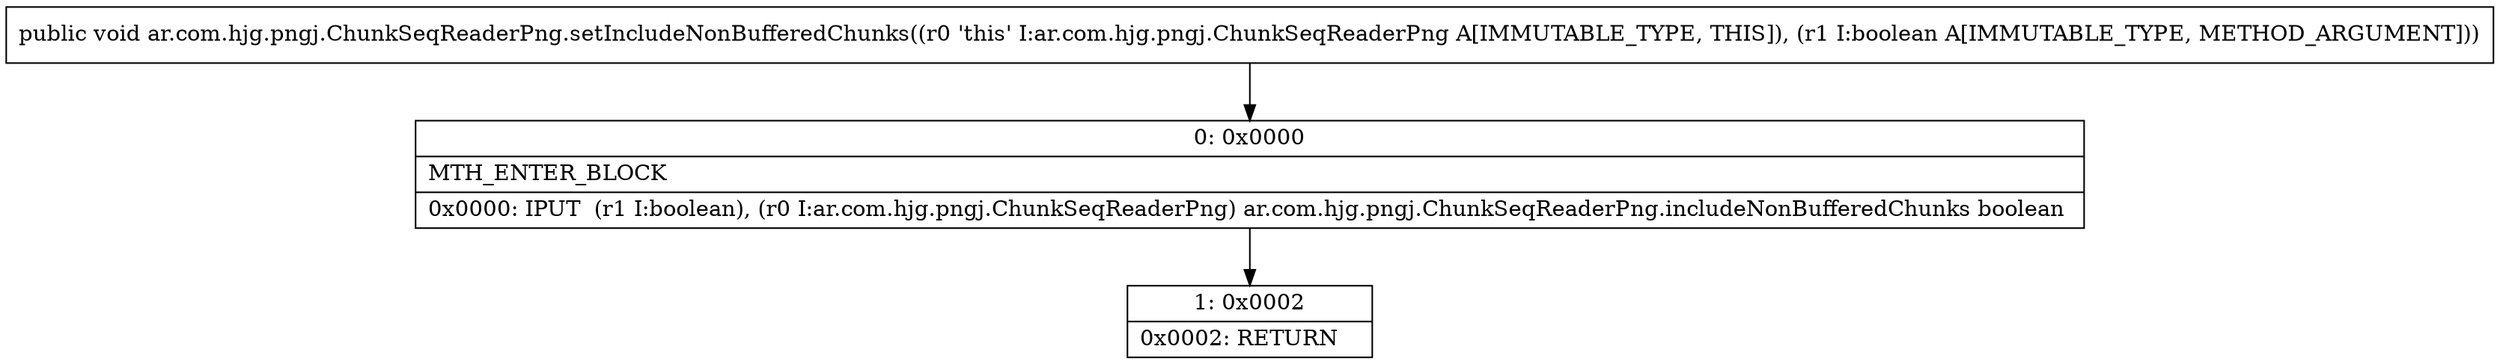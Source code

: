 digraph "CFG forar.com.hjg.pngj.ChunkSeqReaderPng.setIncludeNonBufferedChunks(Z)V" {
Node_0 [shape=record,label="{0\:\ 0x0000|MTH_ENTER_BLOCK\l|0x0000: IPUT  (r1 I:boolean), (r0 I:ar.com.hjg.pngj.ChunkSeqReaderPng) ar.com.hjg.pngj.ChunkSeqReaderPng.includeNonBufferedChunks boolean \l}"];
Node_1 [shape=record,label="{1\:\ 0x0002|0x0002: RETURN   \l}"];
MethodNode[shape=record,label="{public void ar.com.hjg.pngj.ChunkSeqReaderPng.setIncludeNonBufferedChunks((r0 'this' I:ar.com.hjg.pngj.ChunkSeqReaderPng A[IMMUTABLE_TYPE, THIS]), (r1 I:boolean A[IMMUTABLE_TYPE, METHOD_ARGUMENT])) }"];
MethodNode -> Node_0;
Node_0 -> Node_1;
}

